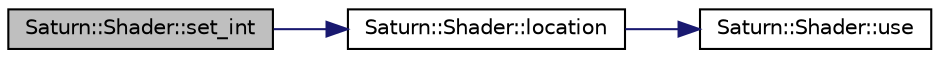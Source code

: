 digraph "Saturn::Shader::set_int"
{
  edge [fontname="Helvetica",fontsize="10",labelfontname="Helvetica",labelfontsize="10"];
  node [fontname="Helvetica",fontsize="10",shape=record];
  rankdir="LR";
  Node19 [label="Saturn::Shader::set_int",height=0.2,width=0.4,color="black", fillcolor="grey75", style="filled", fontcolor="black"];
  Node19 -> Node20 [color="midnightblue",fontsize="10",style="solid",fontname="Helvetica"];
  Node20 [label="Saturn::Shader::location",height=0.2,width=0.4,color="black", fillcolor="white", style="filled",URL="$class_saturn_1_1_shader.html#a63d7efc6ec1283109db058770df501f7"];
  Node20 -> Node21 [color="midnightblue",fontsize="10",style="solid",fontname="Helvetica"];
  Node21 [label="Saturn::Shader::use",height=0.2,width=0.4,color="black", fillcolor="white", style="filled",URL="$class_saturn_1_1_shader.html#a9102b4acb66e5338f75de94acd883570"];
}
